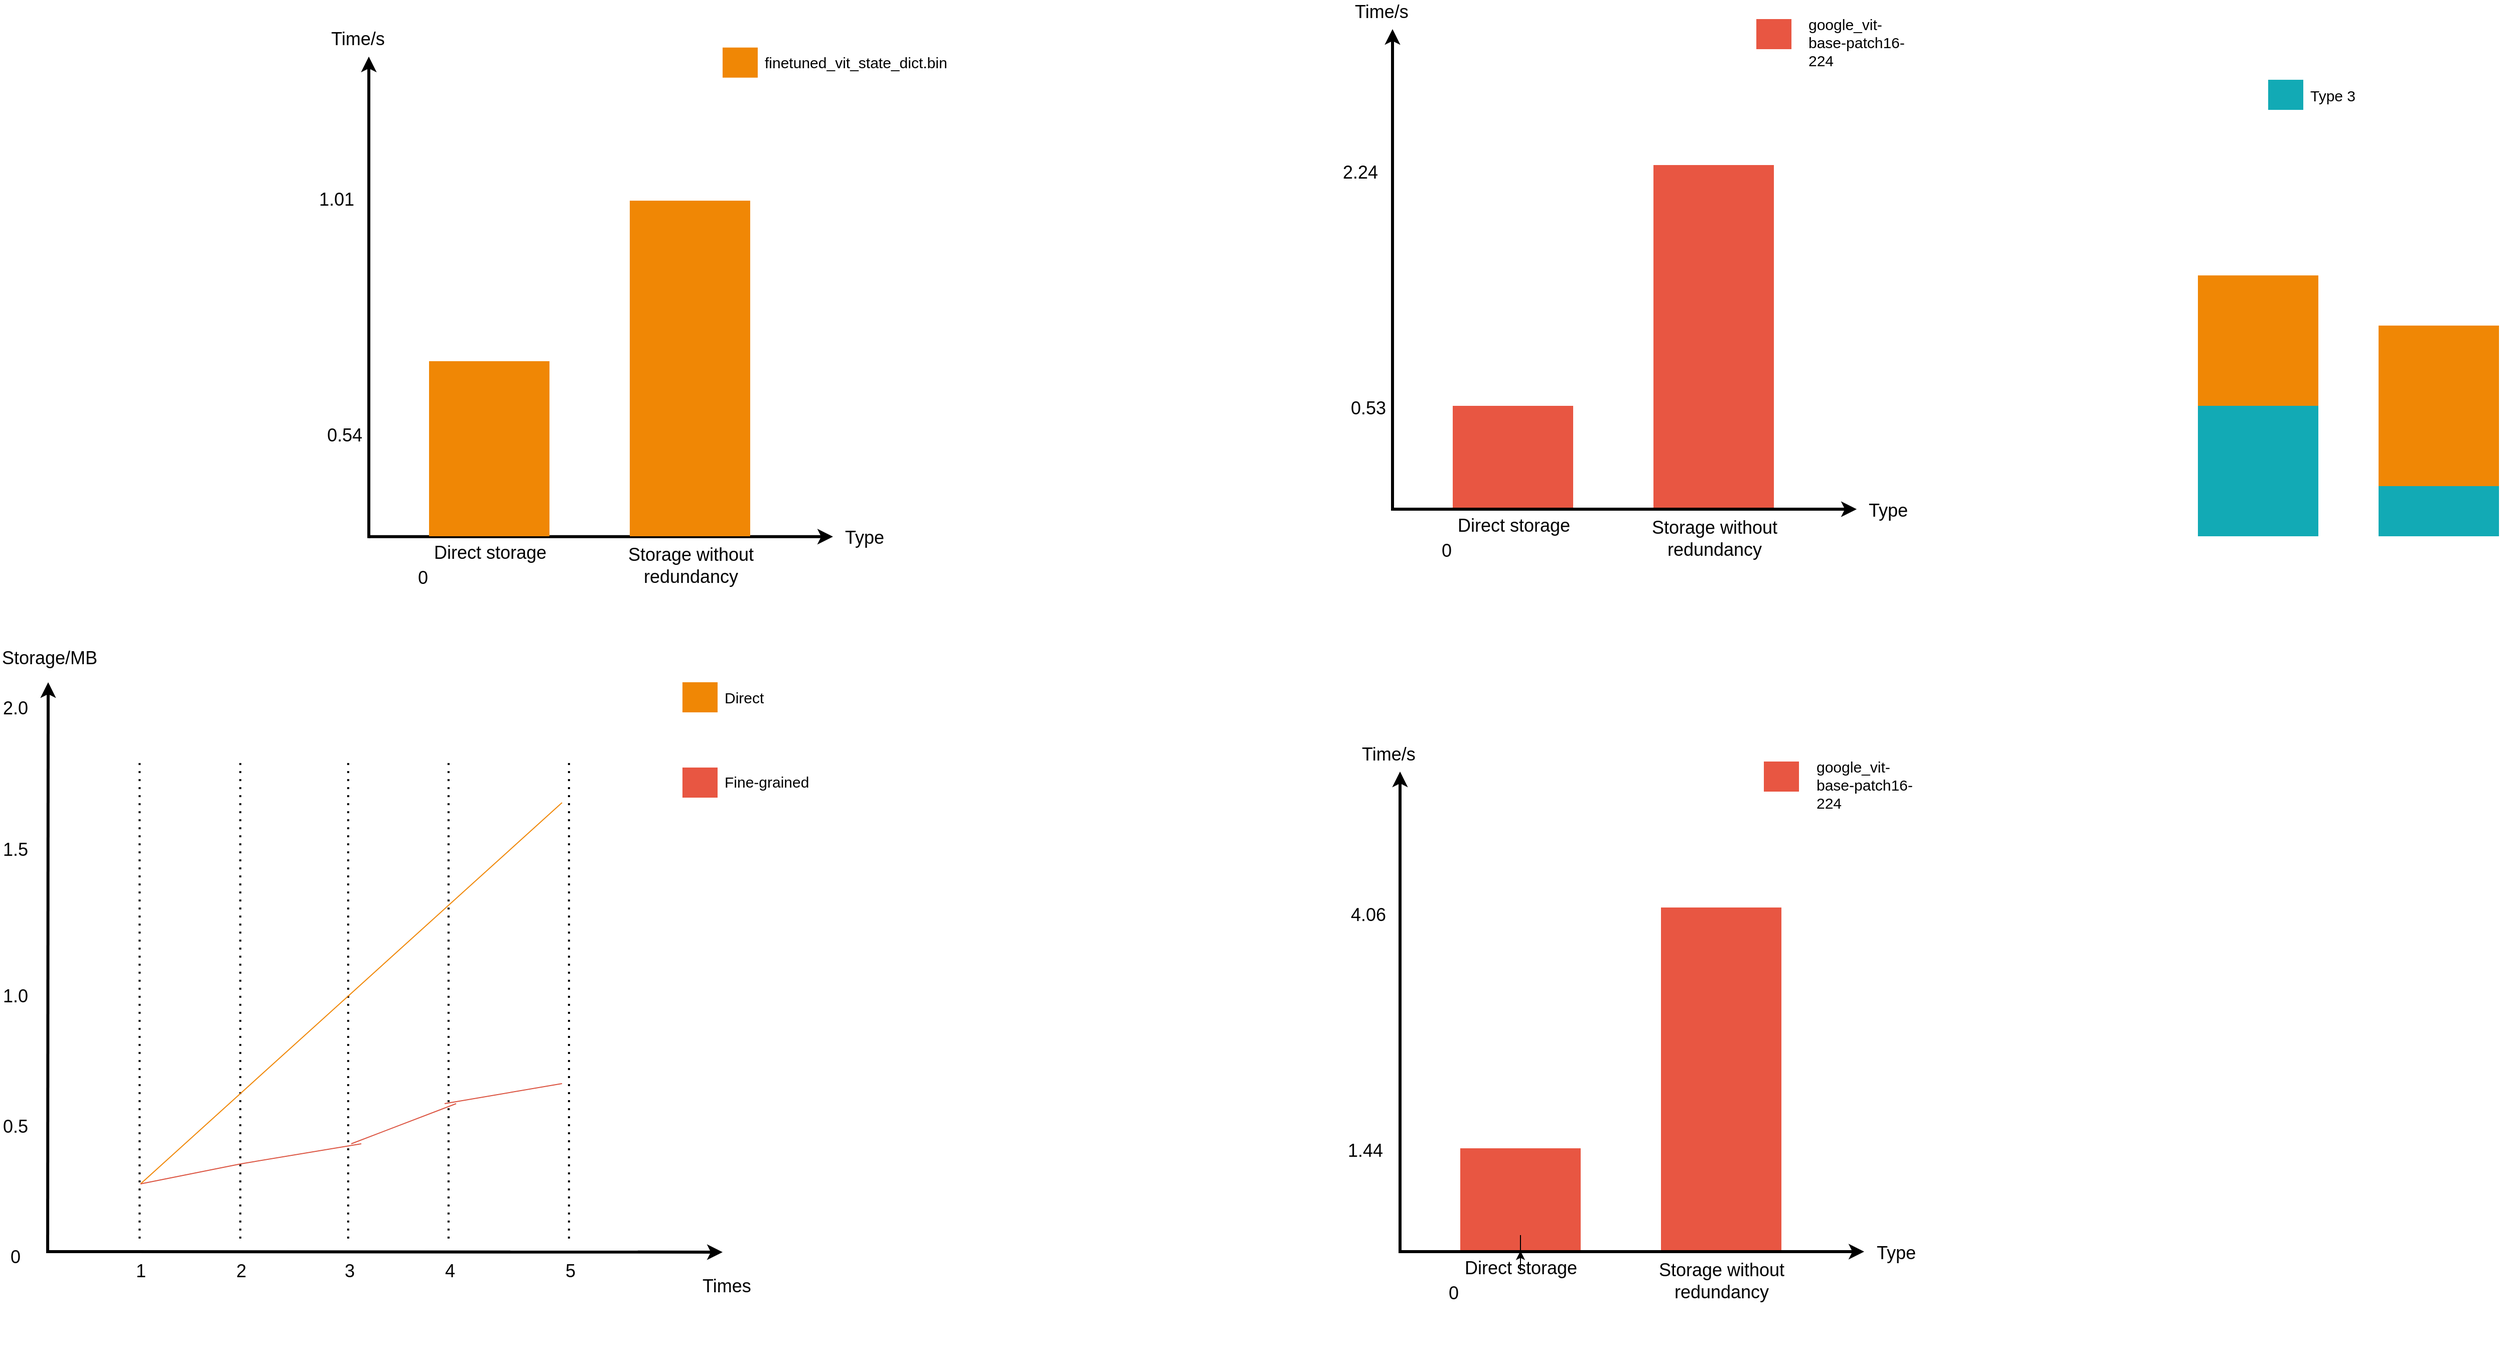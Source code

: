 <mxfile version="24.2.3" type="github">
  <diagram id="07fea595-8f29-1299-0266-81d95cde20df" name="Page-1">
    <mxGraphModel dx="1511" dy="1000" grid="1" gridSize="20" guides="1" tooltips="1" connect="1" arrows="1" fold="1" page="1" pageScale="1" pageWidth="4681" pageHeight="3300" background="none" math="0" shadow="0">
      <root>
        <mxCell id="0" />
        <mxCell id="1" parent="0" />
        <mxCell id="723" value="" style="whiteSpace=wrap;fillColor=#12AAB5;gradientColor=none;gradientDirection=east;strokeColor=none;html=1;fontColor=#23445d;" parent="1" vertex="1">
          <mxGeometry x="3170" y="1464.5" width="120" height="130" as="geometry" />
        </mxCell>
        <mxCell id="724" value="" style="whiteSpace=wrap;fillColor=#12AAB5;gradientColor=none;gradientDirection=east;strokeColor=none;html=1;fontColor=#23445d;" parent="1" vertex="1">
          <mxGeometry x="3350" y="1544.5" width="120" height="50.0" as="geometry" />
        </mxCell>
        <mxCell id="727" value="" style="edgeStyle=none;html=1;fontColor=#000000;strokeWidth=3;strokeColor=#000000;" parent="1" edge="1">
          <mxGeometry width="100" height="100" relative="1" as="geometry">
            <mxPoint x="2367.5" y="1569" as="sourcePoint" />
            <mxPoint x="2367.5" y="1089" as="targetPoint" />
          </mxGeometry>
        </mxCell>
        <mxCell id="728" value="" style="whiteSpace=wrap;fillColor=#F08705;gradientColor=none;gradientDirection=east;strokeColor=none;html=1;fontColor=#23445d;" parent="1" vertex="1">
          <mxGeometry x="3170" y="1334.5" width="120" height="130" as="geometry" />
        </mxCell>
        <mxCell id="729" value="" style="whiteSpace=wrap;fillColor=#E85642;gradientColor=none;gradientDirection=east;strokeColor=none;html=1;fontColor=#23445d;" parent="1" vertex="1">
          <mxGeometry x="2427.5" y="1464.5" width="120" height="102.25" as="geometry" />
        </mxCell>
        <mxCell id="730" value="" style="whiteSpace=wrap;fillColor=#F08705;gradientColor=none;gradientDirection=east;strokeColor=none;html=1;fontColor=#23445d;" parent="1" vertex="1">
          <mxGeometry x="3350" y="1384.5" width="120" height="160.0" as="geometry" />
        </mxCell>
        <mxCell id="731" value="" style="whiteSpace=wrap;fillColor=#E85642;gradientColor=none;gradientDirection=east;strokeColor=none;html=1;fontColor=#23445d;" parent="1" vertex="1">
          <mxGeometry x="2627.5" y="1224.5" width="120" height="342.25" as="geometry" />
        </mxCell>
        <mxCell id="734" value="" style="edgeStyle=none;html=1;fontColor=#000000;strokeWidth=3;strokeColor=#000000;" parent="1" edge="1">
          <mxGeometry width="100" height="100" relative="1" as="geometry">
            <mxPoint x="2367.5" y="1567.46" as="sourcePoint" />
            <mxPoint x="2830" y="1567.5" as="targetPoint" />
          </mxGeometry>
        </mxCell>
        <mxCell id="735" value="Type" style="text;spacingTop=-5;html=1;fontSize=18;fontStyle=0;points=[];strokeColor=none;" parent="1" vertex="1">
          <mxGeometry x="2840" y="1557" width="80" height="20" as="geometry" />
        </mxCell>
        <mxCell id="736" value="Direct storage" style="text;spacingTop=-5;align=center;verticalAlign=middle;fontStyle=0;html=1;fontSize=18;points=[];strokeColor=none;" parent="1" vertex="1">
          <mxGeometry x="2427.5" y="1571" width="120" height="30" as="geometry" />
        </mxCell>
        <mxCell id="737" value="Storage without&lt;div&gt;redundancy&lt;/div&gt;" style="text;spacingTop=-5;align=center;verticalAlign=middle;fontStyle=0;html=1;fontSize=18;points=[];strokeColor=none;" parent="1" vertex="1">
          <mxGeometry x="2627.5" y="1584.5" width="120" height="30" as="geometry" />
        </mxCell>
        <mxCell id="739" value="" style="whiteSpace=wrap;fillColor=#12AAB5;gradientColor=none;gradientDirection=east;strokeColor=none;html=1;fontColor=#23445d;" parent="1" vertex="1">
          <mxGeometry x="3240" y="1139.5" width="35.0" height="30.0" as="geometry" />
        </mxCell>
        <mxCell id="740" value="" style="whiteSpace=wrap;fillColor=#F08705;gradientColor=none;gradientDirection=east;strokeColor=none;html=1;fontColor=#23445d;" parent="1" vertex="1">
          <mxGeometry x="1700.0" y="1107.38" width="35.0" height="30.0" as="geometry" />
        </mxCell>
        <mxCell id="741" value="" style="whiteSpace=wrap;fillColor=#E85642;gradientColor=none;gradientDirection=east;strokeColor=none;html=1;fontColor=#23445d;" parent="1" vertex="1">
          <mxGeometry x="2730" y="1079" width="35.0" height="30.0" as="geometry" />
        </mxCell>
        <mxCell id="742" value="google_vit-base-patch16-224&#xa;" style="text;spacingTop=-5;points=[];fontSize=15;whiteSpace=wrap;" parent="1" vertex="1">
          <mxGeometry x="2780" y="1074" width="107" height="65.5" as="geometry" />
        </mxCell>
        <mxCell id="743" value="finetuned_vit_state_dict.bin" style="text;spacingTop=-5;html=1;points=[];fontSize=15;" parent="1" vertex="1">
          <mxGeometry x="1740" y="1112.38" width="80" height="20" as="geometry" />
        </mxCell>
        <mxCell id="744" value="Type 3" style="text;spacingTop=-5;html=1;points=[];fontSize=15;" parent="1" vertex="1">
          <mxGeometry x="3280" y="1144.5" width="80" height="20" as="geometry" />
        </mxCell>
        <mxCell id="745" value="Time/s" style="text;spacingTop=-5;html=1;fontSize=18;fontStyle=0;points=[]" parent="1" vertex="1">
          <mxGeometry x="2327.5" y="1060" width="80" height="20" as="geometry" />
        </mxCell>
        <mxCell id="746" value="0" style="text;spacingTop=-5;align=center;verticalAlign=middle;fontStyle=0;html=1;fontSize=18;points=[]" parent="1" vertex="1">
          <mxGeometry x="2405.5" y="1546.5" width="30" height="130.0" as="geometry" />
        </mxCell>
        <mxCell id="747" value="0.53" style="text;spacingTop=-5;align=center;verticalAlign=middle;fontStyle=0;html=1;fontSize=18;points=[]" parent="1" vertex="1">
          <mxGeometry x="2327.5" y="1404.5" width="30" height="130.0" as="geometry" />
        </mxCell>
        <mxCell id="748" value="2.24" style="text;spacingTop=-5;align=center;verticalAlign=middle;fontStyle=0;html=1;fontSize=18;points=[]" parent="1" vertex="1">
          <mxGeometry x="2320" y="1169" width="30" height="130.0" as="geometry" />
        </mxCell>
        <mxCell id="VlcfnBgL3RGFJG4SDU6c-755" value="" style="edgeStyle=none;html=1;fontColor=#000000;strokeWidth=3;strokeColor=#000000;" edge="1" parent="1">
          <mxGeometry width="100" height="100" relative="1" as="geometry">
            <mxPoint x="1347.5" y="1596.38" as="sourcePoint" />
            <mxPoint x="1347.5" y="1116.38" as="targetPoint" />
          </mxGeometry>
        </mxCell>
        <mxCell id="VlcfnBgL3RGFJG4SDU6c-758" value="" style="edgeStyle=none;html=1;fontColor=#000000;strokeWidth=3;strokeColor=#000000;" edge="1" parent="1">
          <mxGeometry width="100" height="100" relative="1" as="geometry">
            <mxPoint x="1347.5" y="1594.84" as="sourcePoint" />
            <mxPoint x="1810" y="1594.88" as="targetPoint" />
          </mxGeometry>
        </mxCell>
        <mxCell id="VlcfnBgL3RGFJG4SDU6c-759" value="Type" style="text;spacingTop=-5;html=1;fontSize=18;fontStyle=0;points=[];strokeColor=none;" vertex="1" parent="1">
          <mxGeometry x="1820" y="1584.38" width="80" height="20" as="geometry" />
        </mxCell>
        <mxCell id="VlcfnBgL3RGFJG4SDU6c-760" value="Direct storage" style="text;spacingTop=-5;align=center;verticalAlign=middle;fontStyle=0;html=1;fontSize=18;points=[];strokeColor=none;" vertex="1" parent="1">
          <mxGeometry x="1407.5" y="1598.38" width="120" height="30" as="geometry" />
        </mxCell>
        <mxCell id="VlcfnBgL3RGFJG4SDU6c-761" value="Storage without&lt;div&gt;redundancy&lt;/div&gt;" style="text;spacingTop=-5;align=center;verticalAlign=middle;fontStyle=0;html=1;fontSize=18;points=[];strokeColor=none;" vertex="1" parent="1">
          <mxGeometry x="1607.5" y="1611.88" width="120" height="30" as="geometry" />
        </mxCell>
        <mxCell id="VlcfnBgL3RGFJG4SDU6c-764" value="Time/s" style="text;spacingTop=-5;html=1;fontSize=18;fontStyle=0;points=[]" vertex="1" parent="1">
          <mxGeometry x="1307.5" y="1087.38" width="80" height="20" as="geometry" />
        </mxCell>
        <mxCell id="VlcfnBgL3RGFJG4SDU6c-765" value="0" style="text;spacingTop=-5;align=center;verticalAlign=middle;fontStyle=0;html=1;fontSize=18;points=[]" vertex="1" parent="1">
          <mxGeometry x="1385.5" y="1573.88" width="30" height="130.0" as="geometry" />
        </mxCell>
        <mxCell id="VlcfnBgL3RGFJG4SDU6c-766" value="0.54" style="text;spacingTop=-5;align=center;verticalAlign=middle;fontStyle=0;html=1;fontSize=18;points=[]" vertex="1" parent="1">
          <mxGeometry x="1307.5" y="1431.88" width="30" height="130.0" as="geometry" />
        </mxCell>
        <mxCell id="VlcfnBgL3RGFJG4SDU6c-767" value="1.01" style="text;spacingTop=-5;align=center;verticalAlign=middle;fontStyle=0;html=1;fontSize=18;points=[]" vertex="1" parent="1">
          <mxGeometry x="1300" y="1196.38" width="30" height="130.0" as="geometry" />
        </mxCell>
        <mxCell id="VlcfnBgL3RGFJG4SDU6c-768" value="" style="whiteSpace=wrap;fillColor=#F08705;gradientColor=none;gradientDirection=east;strokeColor=none;html=1;fontColor=#23445d;" vertex="1" parent="1">
          <mxGeometry x="1607.5" y="1260" width="120" height="334.5" as="geometry" />
        </mxCell>
        <mxCell id="VlcfnBgL3RGFJG4SDU6c-769" value="" style="whiteSpace=wrap;fillColor=#F08705;gradientColor=none;gradientDirection=east;strokeColor=none;html=1;fontColor=#23445d;" vertex="1" parent="1">
          <mxGeometry x="1407.5" y="1420" width="120" height="174.5" as="geometry" />
        </mxCell>
        <mxCell id="VlcfnBgL3RGFJG4SDU6c-772" value="" style="edgeStyle=none;html=1;fontColor=#000000;strokeWidth=3;strokeColor=#000000;" edge="1" parent="1">
          <mxGeometry width="100" height="100" relative="1" as="geometry">
            <mxPoint x="1027.5" y="2309" as="sourcePoint" />
            <mxPoint x="1028" y="1740" as="targetPoint" />
          </mxGeometry>
        </mxCell>
        <mxCell id="VlcfnBgL3RGFJG4SDU6c-773" value="" style="edgeStyle=none;html=1;fontColor=#000000;strokeWidth=3;strokeColor=#000000;" edge="1" parent="1">
          <mxGeometry width="100" height="100" relative="1" as="geometry">
            <mxPoint x="1027.5" y="2307.46" as="sourcePoint" />
            <mxPoint x="1700" y="2308" as="targetPoint" />
          </mxGeometry>
        </mxCell>
        <mxCell id="VlcfnBgL3RGFJG4SDU6c-774" value="Times" style="text;spacingTop=-5;html=1;fontSize=18;fontStyle=0;points=[];strokeColor=none;" vertex="1" parent="1">
          <mxGeometry x="1677.5" y="2329.5" width="80" height="20" as="geometry" />
        </mxCell>
        <mxCell id="VlcfnBgL3RGFJG4SDU6c-775" value="1" style="text;spacingTop=-5;align=center;verticalAlign=middle;fontStyle=0;html=1;fontSize=18;points=[];strokeColor=none;" vertex="1" parent="1">
          <mxGeometry x="1060" y="2314.5" width="120" height="30" as="geometry" />
        </mxCell>
        <mxCell id="VlcfnBgL3RGFJG4SDU6c-776" value="3" style="text;spacingTop=-5;align=center;verticalAlign=middle;fontStyle=0;html=1;fontSize=18;points=[];strokeColor=none;" vertex="1" parent="1">
          <mxGeometry x="1267.5" y="2314.5" width="120" height="30" as="geometry" />
        </mxCell>
        <mxCell id="VlcfnBgL3RGFJG4SDU6c-777" value="Storage/MB" style="text;spacingTop=-5;html=1;fontSize=18;fontStyle=0;points=[]" vertex="1" parent="1">
          <mxGeometry x="980" y="1703.88" width="80" height="20" as="geometry" />
        </mxCell>
        <mxCell id="VlcfnBgL3RGFJG4SDU6c-778" value="0" style="text;spacingTop=-5;align=center;verticalAlign=middle;fontStyle=0;html=1;fontSize=18;points=[]" vertex="1" parent="1">
          <mxGeometry x="980" y="2250" width="30" height="130.0" as="geometry" />
        </mxCell>
        <mxCell id="VlcfnBgL3RGFJG4SDU6c-779" value="0.5" style="text;spacingTop=-5;align=center;verticalAlign=middle;fontStyle=0;html=1;fontSize=18;points=[]" vertex="1" parent="1">
          <mxGeometry x="980" y="2120" width="30" height="130.0" as="geometry" />
        </mxCell>
        <mxCell id="VlcfnBgL3RGFJG4SDU6c-780" value="1.0&lt;span style=&quot;color: rgba(0, 0, 0, 0); font-family: monospace; font-size: 0px; text-align: start;&quot;&gt;%3CmxGraphModel%3E%3Croot%3E%3CmxCell%20id%3D%220%22%2F%3E%3CmxCell%20id%3D%221%22%20parent%3D%220%22%2F%3E%3CmxCell%20id%3D%222%22%20value%3D%22%22%20style%3D%22whiteSpace%3Dwrap%3BfillColor%3D%23E85642%3BgradientColor%3Dnone%3BgradientDirection%3Deast%3BstrokeColor%3Dnone%3Bhtml%3D1%3BfontColor%3D%2323445d%3B%22%20vertex%3D%221%22%20parent%3D%221%22%3E%3CmxGeometry%20x%3D%222730%22%20y%3D%221079%22%20width%3D%2235.0%22%20height%3D%2230.0%22%20as%3D%22geometry%22%2F%3E%3C%2FmxCell%3E%3CmxCell%20id%3D%223%22%20value%3D%22google_vit-base-patch16-224%26%2310%3B%22%20style%3D%22text%3BspacingTop%3D-5%3Bpoints%3D%5B%5D%3BfontSize%3D15%3BwhiteSpace%3Dwrap%3B%22%20vertex%3D%221%22%20parent%3D%221%22%3E%3CmxGeometry%20x%3D%222780%22%20y%3D%221074%22%20width%3D%22107%22%20height%3D%2265.5%22%20as%3D%22geometry%22%2F%3E%3C%2FmxCell%3E%3C%2Froot%3E%3C%2FmxGraphModel%3E&lt;/span&gt;" style="text;spacingTop=-5;align=center;verticalAlign=middle;fontStyle=0;html=1;fontSize=18;points=[]" vertex="1" parent="1">
          <mxGeometry x="980" y="1990" width="30" height="130.0" as="geometry" />
        </mxCell>
        <mxCell id="VlcfnBgL3RGFJG4SDU6c-783" value="2" style="text;spacingTop=-5;align=center;verticalAlign=middle;fontStyle=0;html=1;fontSize=18;points=[];strokeColor=none;" vertex="1" parent="1">
          <mxGeometry x="1160" y="2314.5" width="120" height="30" as="geometry" />
        </mxCell>
        <mxCell id="VlcfnBgL3RGFJG4SDU6c-784" value="4" style="text;spacingTop=-5;align=center;verticalAlign=middle;fontStyle=0;html=1;fontSize=18;points=[];strokeColor=none;" vertex="1" parent="1">
          <mxGeometry x="1367.5" y="2314.5" width="120" height="30" as="geometry" />
        </mxCell>
        <mxCell id="VlcfnBgL3RGFJG4SDU6c-785" value="5" style="text;spacingTop=-5;align=center;verticalAlign=middle;fontStyle=0;html=1;fontSize=18;points=[];strokeColor=none;" vertex="1" parent="1">
          <mxGeometry x="1487.5" y="2314.5" width="120" height="30" as="geometry" />
        </mxCell>
        <mxCell id="VlcfnBgL3RGFJG4SDU6c-786" value="" style="endArrow=none;dashed=1;html=1;dashPattern=1 3;strokeWidth=2;rounded=0;" edge="1" parent="1">
          <mxGeometry width="50" height="50" relative="1" as="geometry">
            <mxPoint x="1119.09" y="2294.5" as="sourcePoint" />
            <mxPoint x="1119.09" y="1820" as="targetPoint" />
          </mxGeometry>
        </mxCell>
        <mxCell id="VlcfnBgL3RGFJG4SDU6c-787" value="" style="endArrow=none;dashed=1;html=1;dashPattern=1 3;strokeWidth=2;rounded=0;" edge="1" parent="1">
          <mxGeometry width="50" height="50" relative="1" as="geometry">
            <mxPoint x="1219.44" y="2294.5" as="sourcePoint" />
            <mxPoint x="1219.44" y="1820" as="targetPoint" />
          </mxGeometry>
        </mxCell>
        <mxCell id="VlcfnBgL3RGFJG4SDU6c-788" value="" style="endArrow=none;dashed=1;html=1;dashPattern=1 3;strokeWidth=2;rounded=0;" edge="1" parent="1">
          <mxGeometry width="50" height="50" relative="1" as="geometry">
            <mxPoint x="1326.94" y="2294.5" as="sourcePoint" />
            <mxPoint x="1326.94" y="1820" as="targetPoint" />
          </mxGeometry>
        </mxCell>
        <mxCell id="VlcfnBgL3RGFJG4SDU6c-789" value="" style="endArrow=none;dashed=1;html=1;dashPattern=1 3;strokeWidth=2;rounded=0;" edge="1" parent="1">
          <mxGeometry width="50" height="50" relative="1" as="geometry">
            <mxPoint x="1426.94" y="2294.5" as="sourcePoint" />
            <mxPoint x="1426.94" y="1820" as="targetPoint" />
          </mxGeometry>
        </mxCell>
        <mxCell id="VlcfnBgL3RGFJG4SDU6c-790" value="" style="endArrow=none;dashed=1;html=1;dashPattern=1 3;strokeWidth=2;rounded=0;" edge="1" parent="1">
          <mxGeometry width="50" height="50" relative="1" as="geometry">
            <mxPoint x="1546.94" y="2294.5" as="sourcePoint" />
            <mxPoint x="1546.94" y="1820" as="targetPoint" />
          </mxGeometry>
        </mxCell>
        <mxCell id="VlcfnBgL3RGFJG4SDU6c-791" value="" style="whiteSpace=wrap;fillColor=#F08705;gradientColor=none;gradientDirection=east;strokeColor=none;html=1;fontColor=#23445d;" vertex="1" parent="1">
          <mxGeometry x="1660.0" y="1740" width="35.0" height="30.0" as="geometry" />
        </mxCell>
        <mxCell id="VlcfnBgL3RGFJG4SDU6c-792" value="Direct" style="text;spacingTop=-5;html=1;points=[];fontSize=15;" vertex="1" parent="1">
          <mxGeometry x="1700" y="1745" width="80" height="20" as="geometry" />
        </mxCell>
        <mxCell id="VlcfnBgL3RGFJG4SDU6c-793" value="" style="whiteSpace=wrap;fillColor=#E85642;gradientColor=none;gradientDirection=east;strokeColor=none;html=1;fontColor=#23445d;" vertex="1" parent="1">
          <mxGeometry x="1660" y="1825" width="35.0" height="30.0" as="geometry" />
        </mxCell>
        <mxCell id="VlcfnBgL3RGFJG4SDU6c-794" value="Fine-grained&#xa;" style="text;spacingTop=-5;points=[];fontSize=15;whiteSpace=wrap;" vertex="1" parent="1">
          <mxGeometry x="1700" y="1829" width="107" height="65.5" as="geometry" />
        </mxCell>
        <mxCell id="VlcfnBgL3RGFJG4SDU6c-798" value="1.5&lt;span style=&quot;color: rgba(0, 0, 0, 0); font-family: monospace; font-size: 0px; text-align: start;&quot;&gt;%3CmxGraphModel%3E%3Croot%3E%3CmxCell%20id%3D%220%22%2F%3E%3CmxCell%20id%3D%221%22%20parent%3D%220%22%2F%3E%3CmxCell%20id%3D%222%22%20value%3D%22%22%20style%3D%22whiteSpace%3Dwrap%3BfillColor%3D%23E85642%3BgradientColor%3Dnone%3BgradientDirection%3Deast%3BstrokeColor%3Dnone%3Bhtml%3D1%3BfontColor%3D%2323445d%3B%22%20vertex%3D%221%22%20parent%3D%221%22%3E%3CmxGeometry%20x%3D%222730%22%20y%3D%221079%22%20width%3D%2235.0%22%20height%3D%2230.0%22%20as%3D%22geometry%22%2F%3E%3C%2FmxCell%3E%3CmxCell%20id%3D%223%22%20value%3D%22google_vit-base-patch16-224%26%2310%3B%22%20style%3D%22text%3BspacingTop%3D-5%3Bpoints%3D%5B%5D%3BfontSize%3D15%3BwhiteSpace%3Dwrap%3B%22%20vertex%3D%221%22%20parent%3D%221%22%3E%3CmxGeometry%20x%3D%222780%22%20y%3D%221074%22%20width%3D%22107%22%20height%3D%2265.5%22%20as%3D%22geometry%22%2F%3E%3C%2FmxCell%3E%3C%2Froot%3E%3C%2FmxGraphModel%35&lt;/span&gt;" style="text;spacingTop=-5;align=center;verticalAlign=middle;fontStyle=0;html=1;fontSize=18;points=[]" vertex="1" parent="1">
          <mxGeometry x="980" y="1844.5" width="30" height="130.0" as="geometry" />
        </mxCell>
        <mxCell id="VlcfnBgL3RGFJG4SDU6c-799" value="2.0" style="text;spacingTop=-5;align=center;verticalAlign=middle;fontStyle=0;html=1;fontSize=18;points=[]" vertex="1" parent="1">
          <mxGeometry x="980" y="1703.88" width="30" height="130.0" as="geometry" />
        </mxCell>
        <mxCell id="VlcfnBgL3RGFJG4SDU6c-801" value="" style="endArrow=none;html=1;rounded=0;curved=0;strokeColor=#f08707;" edge="1" parent="1">
          <mxGeometry width="50" height="50" relative="1" as="geometry">
            <mxPoint x="1120" y="2240" as="sourcePoint" />
            <mxPoint x="1540" y="1860" as="targetPoint" />
          </mxGeometry>
        </mxCell>
        <mxCell id="VlcfnBgL3RGFJG4SDU6c-802" value="" style="endArrow=none;html=1;rounded=0;strokeColor=#db523f;" edge="1" parent="1">
          <mxGeometry width="50" height="50" relative="1" as="geometry">
            <mxPoint x="1120" y="2240" as="sourcePoint" />
            <mxPoint x="1220" y="2220" as="targetPoint" />
          </mxGeometry>
        </mxCell>
        <mxCell id="VlcfnBgL3RGFJG4SDU6c-803" value="" style="endArrow=none;html=1;rounded=0;strokeColor=#db523f;" edge="1" parent="1">
          <mxGeometry width="50" height="50" relative="1" as="geometry">
            <mxPoint x="1220" y="2220" as="sourcePoint" />
            <mxPoint x="1340" y="2200" as="targetPoint" />
          </mxGeometry>
        </mxCell>
        <mxCell id="VlcfnBgL3RGFJG4SDU6c-804" value="" style="endArrow=none;html=1;rounded=0;strokeColor=#db523f;" edge="1" parent="1">
          <mxGeometry width="50" height="50" relative="1" as="geometry">
            <mxPoint x="1330" y="2200" as="sourcePoint" />
            <mxPoint x="1434.5" y="2160" as="targetPoint" />
          </mxGeometry>
        </mxCell>
        <mxCell id="VlcfnBgL3RGFJG4SDU6c-805" value="" style="endArrow=none;html=1;rounded=0;strokeColor=#db523f;" edge="1" parent="1">
          <mxGeometry width="50" height="50" relative="1" as="geometry">
            <mxPoint x="1423" y="2160" as="sourcePoint" />
            <mxPoint x="1540" y="2140" as="targetPoint" />
          </mxGeometry>
        </mxCell>
        <mxCell id="VlcfnBgL3RGFJG4SDU6c-806" value="" style="edgeStyle=none;html=1;fontColor=#000000;strokeWidth=3;strokeColor=#000000;" edge="1" parent="1">
          <mxGeometry width="100" height="100" relative="1" as="geometry">
            <mxPoint x="2375" y="2309" as="sourcePoint" />
            <mxPoint x="2375" y="1829" as="targetPoint" />
          </mxGeometry>
        </mxCell>
        <mxCell id="VlcfnBgL3RGFJG4SDU6c-807" value="" style="whiteSpace=wrap;fillColor=#E85642;gradientColor=none;gradientDirection=east;strokeColor=none;html=1;fontColor=#23445d;" vertex="1" parent="1">
          <mxGeometry x="2435" y="2204.5" width="120" height="102.25" as="geometry" />
        </mxCell>
        <mxCell id="VlcfnBgL3RGFJG4SDU6c-808" value="" style="whiteSpace=wrap;fillColor=#E85642;gradientColor=none;gradientDirection=east;strokeColor=none;html=1;fontColor=#23445d;" vertex="1" parent="1">
          <mxGeometry x="2635" y="1964.5" width="120" height="342.25" as="geometry" />
        </mxCell>
        <mxCell id="VlcfnBgL3RGFJG4SDU6c-809" value="" style="edgeStyle=none;html=1;fontColor=#000000;strokeWidth=3;strokeColor=#000000;" edge="1" parent="1">
          <mxGeometry width="100" height="100" relative="1" as="geometry">
            <mxPoint x="2375" y="2307.46" as="sourcePoint" />
            <mxPoint x="2837.5" y="2307.5" as="targetPoint" />
          </mxGeometry>
        </mxCell>
        <mxCell id="VlcfnBgL3RGFJG4SDU6c-810" value="Type" style="text;spacingTop=-5;html=1;fontSize=18;fontStyle=0;points=[];strokeColor=none;" vertex="1" parent="1">
          <mxGeometry x="2847.5" y="2297" width="80" height="20" as="geometry" />
        </mxCell>
        <mxCell id="VlcfnBgL3RGFJG4SDU6c-819" value="" style="edgeStyle=orthogonalEdgeStyle;rounded=0;orthogonalLoop=1;jettySize=auto;html=1;" edge="1" parent="1" source="VlcfnBgL3RGFJG4SDU6c-811" target="VlcfnBgL3RGFJG4SDU6c-807">
          <mxGeometry relative="1" as="geometry" />
        </mxCell>
        <mxCell id="VlcfnBgL3RGFJG4SDU6c-811" value="Direct storage" style="text;spacingTop=-5;align=center;verticalAlign=middle;fontStyle=0;html=1;fontSize=18;points=[];strokeColor=none;" vertex="1" parent="1">
          <mxGeometry x="2435" y="2311" width="120" height="30" as="geometry" />
        </mxCell>
        <mxCell id="VlcfnBgL3RGFJG4SDU6c-812" value="Storage without&lt;div&gt;redundancy&lt;/div&gt;" style="text;spacingTop=-5;align=center;verticalAlign=middle;fontStyle=0;html=1;fontSize=18;points=[];strokeColor=none;" vertex="1" parent="1">
          <mxGeometry x="2635" y="2324.5" width="120" height="30" as="geometry" />
        </mxCell>
        <mxCell id="VlcfnBgL3RGFJG4SDU6c-813" value="" style="whiteSpace=wrap;fillColor=#E85642;gradientColor=none;gradientDirection=east;strokeColor=none;html=1;fontColor=#23445d;" vertex="1" parent="1">
          <mxGeometry x="2737.5" y="1819" width="35.0" height="30.0" as="geometry" />
        </mxCell>
        <mxCell id="VlcfnBgL3RGFJG4SDU6c-814" value="google_vit-base-patch16-224&#xa;" style="text;spacingTop=-5;points=[];fontSize=15;whiteSpace=wrap;" vertex="1" parent="1">
          <mxGeometry x="2787.5" y="1814" width="107" height="65.5" as="geometry" />
        </mxCell>
        <mxCell id="VlcfnBgL3RGFJG4SDU6c-815" value="Time/s" style="text;spacingTop=-5;html=1;fontSize=18;fontStyle=0;points=[]" vertex="1" parent="1">
          <mxGeometry x="2335" y="1800" width="80" height="20" as="geometry" />
        </mxCell>
        <mxCell id="VlcfnBgL3RGFJG4SDU6c-816" value="0" style="text;spacingTop=-5;align=center;verticalAlign=middle;fontStyle=0;html=1;fontSize=18;points=[]" vertex="1" parent="1">
          <mxGeometry x="2413" y="2286.5" width="30" height="130.0" as="geometry" />
        </mxCell>
        <mxCell id="VlcfnBgL3RGFJG4SDU6c-817" value="1.44" style="text;spacingTop=-5;align=center;verticalAlign=middle;fontStyle=0;html=1;fontSize=18;points=[]" vertex="1" parent="1">
          <mxGeometry x="2325" y="2144.5" width="30" height="130.0" as="geometry" />
        </mxCell>
        <mxCell id="VlcfnBgL3RGFJG4SDU6c-818" value="4.06" style="text;spacingTop=-5;align=center;verticalAlign=middle;fontStyle=0;html=1;fontSize=18;points=[]" vertex="1" parent="1">
          <mxGeometry x="2327.5" y="1909" width="30" height="130.0" as="geometry" />
        </mxCell>
      </root>
    </mxGraphModel>
  </diagram>
</mxfile>
